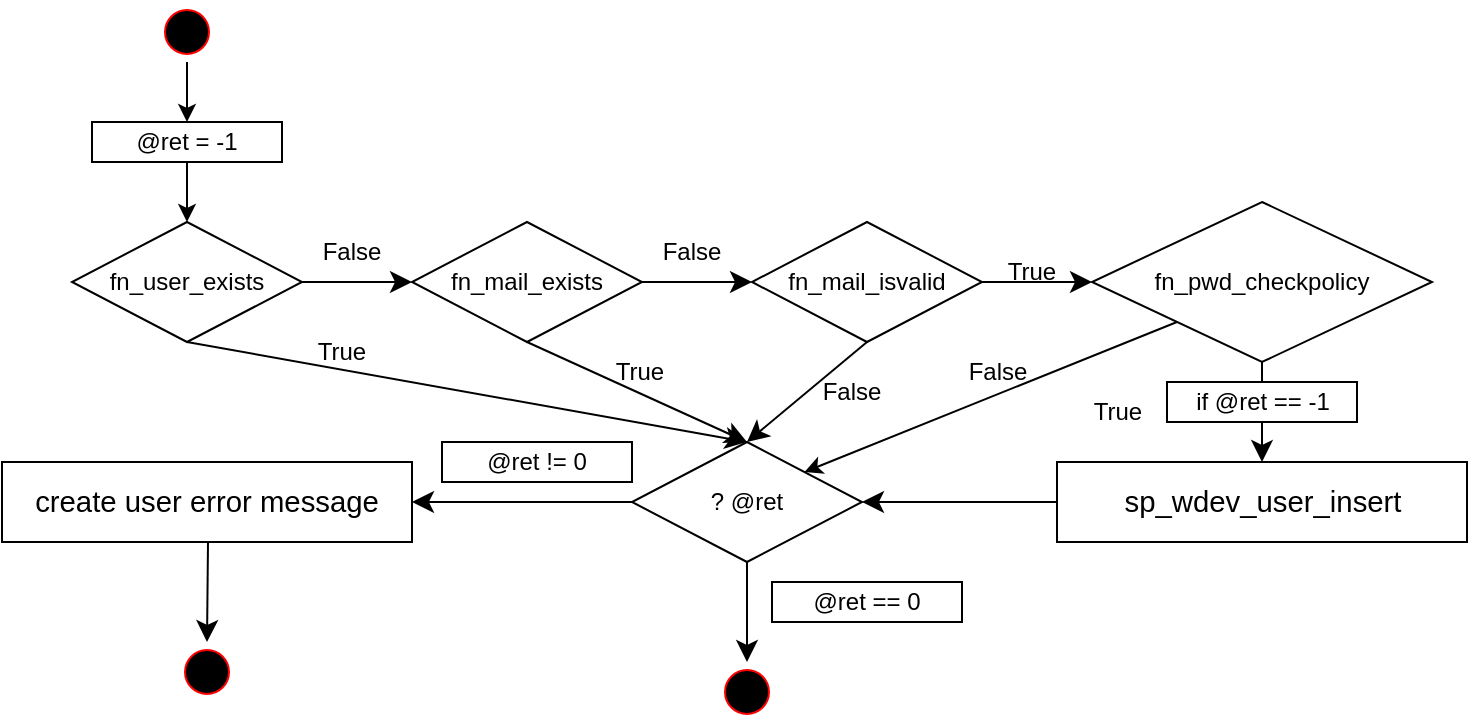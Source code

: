 <mxfile version="24.4.4" type="google" pages="3">
  <diagram id="C5RBs43oDa-KdzZeNtuy" name="sp_user_register">
    <mxGraphModel grid="1" page="1" gridSize="10" guides="1" tooltips="1" connect="1" arrows="1" fold="1" pageScale="1" pageWidth="827" pageHeight="1169" math="0" shadow="0">
      <root>
        <mxCell id="WIyWlLk6GJQsqaUBKTNV-0" />
        <mxCell id="WIyWlLk6GJQsqaUBKTNV-1" parent="WIyWlLk6GJQsqaUBKTNV-0" />
        <mxCell id="-K-IWmo96tHVlK3cqagg-0" value="" style="ellipse;html=1;shape=startState;fillColor=#000000;strokeColor=#ff0000;" vertex="1" parent="WIyWlLk6GJQsqaUBKTNV-1">
          <mxGeometry x="142.5" y="30" width="30" height="30" as="geometry" />
        </mxCell>
        <mxCell id="-K-IWmo96tHVlK3cqagg-1" value="@ret = -1" style="html=1;whiteSpace=wrap;" vertex="1" parent="WIyWlLk6GJQsqaUBKTNV-1">
          <mxGeometry x="110" y="90" width="95" height="20" as="geometry" />
        </mxCell>
        <mxCell id="-K-IWmo96tHVlK3cqagg-2" value="" style="endArrow=classic;html=1;rounded=0;exitX=0.5;exitY=1;exitDx=0;exitDy=0;entryX=0.5;entryY=0;entryDx=0;entryDy=0;" edge="1" parent="WIyWlLk6GJQsqaUBKTNV-1" source="-K-IWmo96tHVlK3cqagg-0" target="-K-IWmo96tHVlK3cqagg-1">
          <mxGeometry width="50" height="50" relative="1" as="geometry">
            <mxPoint x="155" y="50" as="sourcePoint" />
            <mxPoint x="205" as="targetPoint" />
          </mxGeometry>
        </mxCell>
        <mxCell id="-K-IWmo96tHVlK3cqagg-3" value="fn_user_exists" style="shape=rhombus;perimeter=rhombusPerimeter;whiteSpace=wrap;html=1;align=center;" vertex="1" parent="WIyWlLk6GJQsqaUBKTNV-1">
          <mxGeometry x="100" y="140" width="115" height="60" as="geometry" />
        </mxCell>
        <mxCell id="-K-IWmo96tHVlK3cqagg-4" value="" style="endArrow=classic;html=1;rounded=0;exitX=0.5;exitY=1;exitDx=0;exitDy=0;entryX=0.5;entryY=0;entryDx=0;entryDy=0;" edge="1" parent="WIyWlLk6GJQsqaUBKTNV-1" source="-K-IWmo96tHVlK3cqagg-1" target="-K-IWmo96tHVlK3cqagg-3">
          <mxGeometry width="50" height="50" relative="1" as="geometry">
            <mxPoint x="168" y="70" as="sourcePoint" />
            <mxPoint x="168" y="100" as="targetPoint" />
          </mxGeometry>
        </mxCell>
        <mxCell id="-K-IWmo96tHVlK3cqagg-5" value="fn_mail_exists" style="shape=rhombus;perimeter=rhombusPerimeter;whiteSpace=wrap;html=1;align=center;" vertex="1" parent="WIyWlLk6GJQsqaUBKTNV-1">
          <mxGeometry x="270" y="140" width="115" height="60" as="geometry" />
        </mxCell>
        <mxCell id="-K-IWmo96tHVlK3cqagg-6" style="edgeStyle=none;curved=1;rounded=0;orthogonalLoop=1;jettySize=auto;html=1;entryX=0;entryY=0.5;entryDx=0;entryDy=0;fontSize=12;startSize=8;endSize=8;" edge="1" parent="WIyWlLk6GJQsqaUBKTNV-1">
          <mxGeometry relative="1" as="geometry">
            <mxPoint x="215" y="170" as="sourcePoint" />
            <mxPoint x="270" y="170" as="targetPoint" />
          </mxGeometry>
        </mxCell>
        <mxCell id="-K-IWmo96tHVlK3cqagg-9" value="fn_mail_isvalid" style="shape=rhombus;perimeter=rhombusPerimeter;whiteSpace=wrap;html=1;align=center;" vertex="1" parent="WIyWlLk6GJQsqaUBKTNV-1">
          <mxGeometry x="440" y="140" width="115" height="60" as="geometry" />
        </mxCell>
        <mxCell id="-K-IWmo96tHVlK3cqagg-10" style="edgeStyle=none;curved=1;rounded=0;orthogonalLoop=1;jettySize=auto;html=1;entryX=0;entryY=0.5;entryDx=0;entryDy=0;fontSize=12;startSize=8;endSize=8;" edge="1" parent="WIyWlLk6GJQsqaUBKTNV-1">
          <mxGeometry relative="1" as="geometry">
            <mxPoint x="385" y="170" as="sourcePoint" />
            <mxPoint x="440" y="170" as="targetPoint" />
          </mxGeometry>
        </mxCell>
        <mxCell id="-K-IWmo96tHVlK3cqagg-11" value="fn_pwd_checkpolicy" style="shape=rhombus;perimeter=rhombusPerimeter;whiteSpace=wrap;html=1;align=center;" vertex="1" parent="WIyWlLk6GJQsqaUBKTNV-1">
          <mxGeometry x="610" y="130" width="170" height="80" as="geometry" />
        </mxCell>
        <mxCell id="-K-IWmo96tHVlK3cqagg-13" value="&lt;span id=&quot;docs-internal-guid-7039932e-7fff-f9bc-8280-fbaf1240b976&quot;&gt;&lt;p style=&quot;line-height:1.38;margin-top:0pt;margin-bottom:0pt;&quot; dir=&quot;ltr&quot;&gt;&lt;span style=&quot;font-size: 11pt; font-family: Arial, sans-serif; background-color: transparent; font-variant-numeric: normal; font-variant-east-asian: normal; font-variant-alternates: normal; font-variant-position: normal; vertical-align: baseline; white-space-collapse: preserve;&quot;&gt;sp_wdev_user_insert&lt;/span&gt;&lt;/p&gt;&lt;/span&gt;" style="whiteSpace=wrap;html=1;align=center;" vertex="1" parent="WIyWlLk6GJQsqaUBKTNV-1">
          <mxGeometry x="592.5" y="260" width="205" height="40" as="geometry" />
        </mxCell>
        <mxCell id="-K-IWmo96tHVlK3cqagg-14" style="edgeStyle=none;curved=1;rounded=0;orthogonalLoop=1;jettySize=auto;html=1;entryX=0;entryY=0.5;entryDx=0;entryDy=0;fontSize=12;startSize=8;endSize=8;" edge="1" parent="WIyWlLk6GJQsqaUBKTNV-1">
          <mxGeometry relative="1" as="geometry">
            <mxPoint x="555" y="170" as="sourcePoint" />
            <mxPoint x="610" y="170" as="targetPoint" />
          </mxGeometry>
        </mxCell>
        <mxCell id="-K-IWmo96tHVlK3cqagg-15" style="edgeStyle=none;curved=1;rounded=0;orthogonalLoop=1;jettySize=auto;html=1;entryX=0.5;entryY=0;entryDx=0;entryDy=0;fontSize=12;startSize=8;endSize=8;exitX=0.5;exitY=1;exitDx=0;exitDy=0;" edge="1" parent="WIyWlLk6GJQsqaUBKTNV-1" source="-K-IWmo96tHVlK3cqagg-11" target="-K-IWmo96tHVlK3cqagg-13">
          <mxGeometry relative="1" as="geometry">
            <mxPoint x="667.5" y="230" as="sourcePoint" />
            <mxPoint x="722.5" y="230" as="targetPoint" />
          </mxGeometry>
        </mxCell>
        <mxCell id="-K-IWmo96tHVlK3cqagg-16" value="if @ret == -1" style="html=1;whiteSpace=wrap;" vertex="1" parent="WIyWlLk6GJQsqaUBKTNV-1">
          <mxGeometry x="647.5" y="220" width="95" height="20" as="geometry" />
        </mxCell>
        <mxCell id="-K-IWmo96tHVlK3cqagg-17" value="? @ret" style="shape=rhombus;perimeter=rhombusPerimeter;whiteSpace=wrap;html=1;align=center;" vertex="1" parent="WIyWlLk6GJQsqaUBKTNV-1">
          <mxGeometry x="380" y="250" width="115" height="60" as="geometry" />
        </mxCell>
        <mxCell id="-K-IWmo96tHVlK3cqagg-18" style="edgeStyle=none;curved=1;rounded=0;orthogonalLoop=1;jettySize=auto;html=1;entryX=1;entryY=0.5;entryDx=0;entryDy=0;fontSize=12;startSize=8;endSize=8;exitX=0;exitY=0.5;exitDx=0;exitDy=0;" edge="1" parent="WIyWlLk6GJQsqaUBKTNV-1" source="-K-IWmo96tHVlK3cqagg-13" target="-K-IWmo96tHVlK3cqagg-17">
          <mxGeometry relative="1" as="geometry">
            <mxPoint x="537.5" y="260" as="sourcePoint" />
            <mxPoint x="592.5" y="260" as="targetPoint" />
          </mxGeometry>
        </mxCell>
        <mxCell id="-K-IWmo96tHVlK3cqagg-27" value="&lt;span style=&quot;font-size: 14.667px; white-space-collapse: preserve;&quot; id=&quot;docs-internal-guid-7039932e-7fff-f9bc-8280-fbaf1240b976&quot;&gt;&lt;p style=&quot;line-height:1.38;margin-top:0pt;margin-bottom:0pt;&quot; dir=&quot;ltr&quot;&gt;&lt;font face=&quot;Arial, sans-serif&quot;&gt;create user error message&lt;/font&gt;&lt;/p&gt;&lt;/span&gt;" style="whiteSpace=wrap;html=1;align=center;" vertex="1" parent="WIyWlLk6GJQsqaUBKTNV-1">
          <mxGeometry x="65" y="260" width="205" height="40" as="geometry" />
        </mxCell>
        <mxCell id="-K-IWmo96tHVlK3cqagg-28" style="edgeStyle=none;curved=1;rounded=0;orthogonalLoop=1;jettySize=auto;html=1;fontSize=12;startSize=8;endSize=8;exitX=0;exitY=0.5;exitDx=0;exitDy=0;" edge="1" parent="WIyWlLk6GJQsqaUBKTNV-1" source="-K-IWmo96tHVlK3cqagg-17">
          <mxGeometry relative="1" as="geometry">
            <mxPoint x="368" y="279.66" as="sourcePoint" />
            <mxPoint x="270" y="280" as="targetPoint" />
          </mxGeometry>
        </mxCell>
        <mxCell id="-K-IWmo96tHVlK3cqagg-30" value="@ret != 0" style="html=1;whiteSpace=wrap;" vertex="1" parent="WIyWlLk6GJQsqaUBKTNV-1">
          <mxGeometry x="285" y="250" width="95" height="20" as="geometry" />
        </mxCell>
        <mxCell id="-K-IWmo96tHVlK3cqagg-32" style="edgeStyle=none;curved=1;rounded=0;orthogonalLoop=1;jettySize=auto;html=1;entryX=0.5;entryY=0;entryDx=0;entryDy=0;fontSize=12;startSize=8;endSize=8;exitX=0.5;exitY=1;exitDx=0;exitDy=0;" edge="1" parent="WIyWlLk6GJQsqaUBKTNV-1" source="-K-IWmo96tHVlK3cqagg-3" target="-K-IWmo96tHVlK3cqagg-17">
          <mxGeometry relative="1" as="geometry">
            <mxPoint x="160" y="209.31" as="sourcePoint" />
            <mxPoint x="215" y="209.31" as="targetPoint" />
          </mxGeometry>
        </mxCell>
        <mxCell id="-K-IWmo96tHVlK3cqagg-33" style="edgeStyle=none;curved=1;rounded=0;orthogonalLoop=1;jettySize=auto;html=1;entryX=0.5;entryY=0;entryDx=0;entryDy=0;fontSize=12;startSize=8;endSize=8;exitX=0.5;exitY=1;exitDx=0;exitDy=0;" edge="1" parent="WIyWlLk6GJQsqaUBKTNV-1" source="-K-IWmo96tHVlK3cqagg-5" target="-K-IWmo96tHVlK3cqagg-17">
          <mxGeometry relative="1" as="geometry">
            <mxPoint x="285" y="210" as="sourcePoint" />
            <mxPoint x="565" y="260" as="targetPoint" />
          </mxGeometry>
        </mxCell>
        <mxCell id="-K-IWmo96tHVlK3cqagg-34" style="edgeStyle=none;curved=1;rounded=0;orthogonalLoop=1;jettySize=auto;html=1;entryX=0.5;entryY=0;entryDx=0;entryDy=0;fontSize=12;startSize=8;endSize=8;exitX=0.5;exitY=1;exitDx=0;exitDy=0;" edge="1" parent="WIyWlLk6GJQsqaUBKTNV-1" source="-K-IWmo96tHVlK3cqagg-9" target="-K-IWmo96tHVlK3cqagg-17">
          <mxGeometry relative="1" as="geometry">
            <mxPoint x="414" y="190" as="sourcePoint" />
            <mxPoint x="524" y="240" as="targetPoint" />
          </mxGeometry>
        </mxCell>
        <mxCell id="-K-IWmo96tHVlK3cqagg-35" style="edgeStyle=none;curved=1;rounded=0;orthogonalLoop=1;jettySize=auto;html=1;fontSize=12;startSize=8;endSize=8;exitX=0.5;exitY=1;exitDx=0;exitDy=0;entryX=0.5;entryY=0;entryDx=0;entryDy=0;" edge="1" parent="WIyWlLk6GJQsqaUBKTNV-1" source="-K-IWmo96tHVlK3cqagg-17" target="-K-IWmo96tHVlK3cqagg-36">
          <mxGeometry relative="1" as="geometry">
            <mxPoint x="414" y="370" as="sourcePoint" />
            <mxPoint x="440" y="360" as="targetPoint" />
          </mxGeometry>
        </mxCell>
        <mxCell id="-K-IWmo96tHVlK3cqagg-36" value="" style="ellipse;html=1;shape=startState;fillColor=#000000;strokeColor=#ff0000;" vertex="1" parent="WIyWlLk6GJQsqaUBKTNV-1">
          <mxGeometry x="422.5" y="360" width="30" height="30" as="geometry" />
        </mxCell>
        <mxCell id="-K-IWmo96tHVlK3cqagg-37" value="@ret == 0" style="html=1;whiteSpace=wrap;" vertex="1" parent="WIyWlLk6GJQsqaUBKTNV-1">
          <mxGeometry x="450" y="320" width="95" height="20" as="geometry" />
        </mxCell>
        <mxCell id="-K-IWmo96tHVlK3cqagg-38" style="edgeStyle=none;curved=1;rounded=0;orthogonalLoop=1;jettySize=auto;html=1;fontSize=12;startSize=8;endSize=8;exitX=0.5;exitY=1;exitDx=0;exitDy=0;entryX=0.5;entryY=0;entryDx=0;entryDy=0;" edge="1" parent="WIyWlLk6GJQsqaUBKTNV-1" target="-K-IWmo96tHVlK3cqagg-39">
          <mxGeometry relative="1" as="geometry">
            <mxPoint x="168" y="300" as="sourcePoint" />
            <mxPoint x="170" y="350" as="targetPoint" />
          </mxGeometry>
        </mxCell>
        <mxCell id="-K-IWmo96tHVlK3cqagg-39" value="" style="ellipse;html=1;shape=startState;fillColor=#000000;strokeColor=#ff0000;" vertex="1" parent="WIyWlLk6GJQsqaUBKTNV-1">
          <mxGeometry x="152.5" y="350" width="30" height="30" as="geometry" />
        </mxCell>
        <mxCell id="bdgb9c--Yyla6WmIznCL-1" value="True" style="text;html=1;align=center;verticalAlign=middle;whiteSpace=wrap;rounded=0;" vertex="1" parent="WIyWlLk6GJQsqaUBKTNV-1">
          <mxGeometry x="205" y="190" width="60" height="30" as="geometry" />
        </mxCell>
        <mxCell id="bdgb9c--Yyla6WmIznCL-2" value="True" style="text;html=1;align=center;verticalAlign=middle;whiteSpace=wrap;rounded=0;" vertex="1" parent="WIyWlLk6GJQsqaUBKTNV-1">
          <mxGeometry x="354" y="200" width="60" height="30" as="geometry" />
        </mxCell>
        <mxCell id="bdgb9c--Yyla6WmIznCL-3" value="True" style="text;html=1;align=center;verticalAlign=middle;whiteSpace=wrap;rounded=0;" vertex="1" parent="WIyWlLk6GJQsqaUBKTNV-1">
          <mxGeometry x="550" y="150" width="60" height="30" as="geometry" />
        </mxCell>
        <mxCell id="bdgb9c--Yyla6WmIznCL-4" value="False" style="text;html=1;align=center;verticalAlign=middle;whiteSpace=wrap;rounded=0;" vertex="1" parent="WIyWlLk6GJQsqaUBKTNV-1">
          <mxGeometry x="210" y="140" width="60" height="30" as="geometry" />
        </mxCell>
        <mxCell id="bdgb9c--Yyla6WmIznCL-6" value="False" style="text;html=1;align=center;verticalAlign=middle;whiteSpace=wrap;rounded=0;" vertex="1" parent="WIyWlLk6GJQsqaUBKTNV-1">
          <mxGeometry x="380" y="140" width="60" height="30" as="geometry" />
        </mxCell>
        <mxCell id="bdgb9c--Yyla6WmIznCL-7" value="False" style="text;html=1;align=center;verticalAlign=middle;whiteSpace=wrap;rounded=0;" vertex="1" parent="WIyWlLk6GJQsqaUBKTNV-1">
          <mxGeometry x="460" y="210" width="60" height="30" as="geometry" />
        </mxCell>
        <mxCell id="bdgb9c--Yyla6WmIznCL-8" value="False" style="text;html=1;align=center;verticalAlign=middle;whiteSpace=wrap;rounded=0;" vertex="1" parent="WIyWlLk6GJQsqaUBKTNV-1">
          <mxGeometry x="532.5" y="200" width="60" height="30" as="geometry" />
        </mxCell>
        <mxCell id="YSeKyxXNUroe8IhAbYFH-5" value="" style="endArrow=classic;html=1;rounded=0;entryX=1;entryY=0;entryDx=0;entryDy=0;exitX=0;exitY=1;exitDx=0;exitDy=0;" edge="1" parent="WIyWlLk6GJQsqaUBKTNV-1" source="-K-IWmo96tHVlK3cqagg-11" target="-K-IWmo96tHVlK3cqagg-17">
          <mxGeometry width="50" height="50" relative="1" as="geometry">
            <mxPoint x="390" y="300" as="sourcePoint" />
            <mxPoint x="440" y="250" as="targetPoint" />
          </mxGeometry>
        </mxCell>
        <mxCell id="YSeKyxXNUroe8IhAbYFH-6" value="True" style="text;html=1;align=center;verticalAlign=middle;whiteSpace=wrap;rounded=0;" vertex="1" parent="WIyWlLk6GJQsqaUBKTNV-1">
          <mxGeometry x="592.5" y="220" width="60" height="30" as="geometry" />
        </mxCell>
      </root>
    </mxGraphModel>
  </diagram>
  <diagram id="DVLkjAP4PtY9sFH_ehXO" name="sp_user_login">
    <mxGraphModel grid="1" page="1" gridSize="10" guides="1" tooltips="1" connect="1" arrows="1" fold="1" pageScale="1" pageWidth="827" pageHeight="1169" math="0" shadow="0">
      <root>
        <mxCell id="0" />
        <mxCell id="1" parent="0" />
        <mxCell id="6oJXyT3HISRbU9gzNZgc-1" value="" style="ellipse;html=1;shape=startState;fillColor=#000000;strokeColor=#ff0000;" vertex="1" parent="1">
          <mxGeometry x="142.5" y="30" width="30" height="30" as="geometry" />
        </mxCell>
        <mxCell id="6oJXyT3HISRbU9gzNZgc-2" value="@ret = -1" style="html=1;whiteSpace=wrap;" vertex="1" parent="1">
          <mxGeometry x="110" y="90" width="95" height="20" as="geometry" />
        </mxCell>
        <mxCell id="6oJXyT3HISRbU9gzNZgc-3" value="" style="endArrow=classic;html=1;rounded=0;exitX=0.5;exitY=1;exitDx=0;exitDy=0;entryX=0.5;entryY=0;entryDx=0;entryDy=0;" edge="1" parent="1" source="6oJXyT3HISRbU9gzNZgc-1" target="6oJXyT3HISRbU9gzNZgc-2">
          <mxGeometry width="50" height="50" relative="1" as="geometry">
            <mxPoint x="155" y="50" as="sourcePoint" />
            <mxPoint x="205" as="targetPoint" />
          </mxGeometry>
        </mxCell>
        <mxCell id="6oJXyT3HISRbU9gzNZgc-5" value="" style="endArrow=classic;html=1;rounded=0;exitX=0.5;exitY=1;exitDx=0;exitDy=0;entryX=0.726;entryY=0.011;entryDx=0;entryDy=0;entryPerimeter=0;" edge="1" parent="1" source="6oJXyT3HISRbU9gzNZgc-2" target="6oJXyT3HISRbU9gzNZgc-28">
          <mxGeometry width="50" height="50" relative="1" as="geometry">
            <mxPoint x="168" y="70" as="sourcePoint" />
            <mxPoint x="160" y="150" as="targetPoint" />
          </mxGeometry>
        </mxCell>
        <mxCell id="6oJXyT3HISRbU9gzNZgc-6" value="fn_user_exists" style="shape=rhombus;perimeter=rhombusPerimeter;whiteSpace=wrap;html=1;align=center;" vertex="1" parent="1">
          <mxGeometry x="270" y="140" width="115" height="60" as="geometry" />
        </mxCell>
        <mxCell id="6oJXyT3HISRbU9gzNZgc-7" style="edgeStyle=none;curved=1;rounded=0;orthogonalLoop=1;jettySize=auto;html=1;entryX=0;entryY=0.5;entryDx=0;entryDy=0;fontSize=12;startSize=8;endSize=8;" edge="1" parent="1">
          <mxGeometry relative="1" as="geometry">
            <mxPoint x="215" y="170" as="sourcePoint" />
            <mxPoint x="270" y="170" as="targetPoint" />
          </mxGeometry>
        </mxCell>
        <mxCell id="6oJXyT3HISRbU9gzNZgc-8" value="fn_user_state" style="shape=rhombus;perimeter=rhombusPerimeter;whiteSpace=wrap;html=1;align=center;" vertex="1" parent="1">
          <mxGeometry x="440" y="140" width="115" height="60" as="geometry" />
        </mxCell>
        <mxCell id="6oJXyT3HISRbU9gzNZgc-9" style="edgeStyle=none;curved=1;rounded=0;orthogonalLoop=1;jettySize=auto;html=1;entryX=0;entryY=0.5;entryDx=0;entryDy=0;fontSize=12;startSize=8;endSize=8;" edge="1" parent="1">
          <mxGeometry relative="1" as="geometry">
            <mxPoint x="385" y="170" as="sourcePoint" />
            <mxPoint x="440" y="170" as="targetPoint" />
          </mxGeometry>
        </mxCell>
        <mxCell id="6oJXyT3HISRbU9gzNZgc-11" value="&lt;span style=&quot;font-size: 14.667px; white-space-collapse: preserve;&quot; id=&quot;docs-internal-guid-7039932e-7fff-f9bc-8280-fbaf1240b976&quot;&gt;&lt;p style=&quot;line-height:1.38;margin-top:0pt;margin-bottom:0pt;&quot; dir=&quot;ltr&quot;&gt;&lt;font face=&quot;Arial, sans-serif&quot;&gt;set fn_generate_ssid()&lt;/font&gt;&lt;/p&gt;&lt;/span&gt;" style="whiteSpace=wrap;html=1;align=center;" vertex="1" parent="1">
          <mxGeometry x="592.5" y="260" width="205" height="40" as="geometry" />
        </mxCell>
        <mxCell id="6oJXyT3HISRbU9gzNZgc-12" style="edgeStyle=none;curved=1;rounded=0;orthogonalLoop=1;jettySize=auto;html=1;entryX=0;entryY=0.5;entryDx=0;entryDy=0;fontSize=12;startSize=8;endSize=8;" edge="1" parent="1">
          <mxGeometry relative="1" as="geometry">
            <mxPoint x="555" y="170" as="sourcePoint" />
            <mxPoint x="610" y="170" as="targetPoint" />
          </mxGeometry>
        </mxCell>
        <mxCell id="6oJXyT3HISRbU9gzNZgc-13" style="edgeStyle=none;curved=1;rounded=0;orthogonalLoop=1;jettySize=auto;html=1;entryX=0.5;entryY=0;entryDx=0;entryDy=0;fontSize=12;startSize=8;endSize=8;exitX=0.5;exitY=1;exitDx=0;exitDy=0;" edge="1" parent="1" source="4s6KrofSmX-jWKaoIn2d-1">
          <mxGeometry relative="1" as="geometry">
            <mxPoint x="667.5" y="210" as="sourcePoint" />
            <mxPoint x="667.5" y="260" as="targetPoint" />
          </mxGeometry>
        </mxCell>
        <mxCell id="6oJXyT3HISRbU9gzNZgc-14" value="if @ret == -1" style="html=1;whiteSpace=wrap;" vertex="1" parent="1">
          <mxGeometry x="620" y="220" width="95" height="20" as="geometry" />
        </mxCell>
        <mxCell id="6oJXyT3HISRbU9gzNZgc-15" value="? @ret" style="shape=rhombus;perimeter=rhombusPerimeter;whiteSpace=wrap;html=1;align=center;" vertex="1" parent="1">
          <mxGeometry x="380" y="250" width="115" height="60" as="geometry" />
        </mxCell>
        <mxCell id="6oJXyT3HISRbU9gzNZgc-16" style="edgeStyle=none;curved=1;rounded=0;orthogonalLoop=1;jettySize=auto;html=1;entryX=1;entryY=0.5;entryDx=0;entryDy=0;fontSize=12;startSize=8;endSize=8;exitX=0;exitY=0.5;exitDx=0;exitDy=0;" edge="1" parent="1" source="6oJXyT3HISRbU9gzNZgc-11" target="6oJXyT3HISRbU9gzNZgc-15">
          <mxGeometry relative="1" as="geometry">
            <mxPoint x="537.5" y="260" as="sourcePoint" />
            <mxPoint x="592.5" y="260" as="targetPoint" />
          </mxGeometry>
        </mxCell>
        <mxCell id="6oJXyT3HISRbU9gzNZgc-17" value="&lt;span style=&quot;font-size: 14.667px; white-space-collapse: preserve;&quot; id=&quot;docs-internal-guid-7039932e-7fff-f9bc-8280-fbaf1240b976&quot;&gt;&lt;p style=&quot;line-height:1.38;margin-top:0pt;margin-bottom:0pt;&quot; dir=&quot;ltr&quot;&gt;&lt;font face=&quot;Arial, sans-serif&quot;&gt;create user error message&lt;/font&gt;&lt;/p&gt;&lt;/span&gt;" style="whiteSpace=wrap;html=1;align=center;" vertex="1" parent="1">
          <mxGeometry x="65" y="260" width="205" height="40" as="geometry" />
        </mxCell>
        <mxCell id="6oJXyT3HISRbU9gzNZgc-18" style="edgeStyle=none;curved=1;rounded=0;orthogonalLoop=1;jettySize=auto;html=1;fontSize=12;startSize=8;endSize=8;exitX=0;exitY=0.5;exitDx=0;exitDy=0;" edge="1" parent="1" source="6oJXyT3HISRbU9gzNZgc-15">
          <mxGeometry relative="1" as="geometry">
            <mxPoint x="368" y="279.66" as="sourcePoint" />
            <mxPoint x="270" y="280" as="targetPoint" />
          </mxGeometry>
        </mxCell>
        <mxCell id="6oJXyT3HISRbU9gzNZgc-19" value="@ret != 0" style="html=1;whiteSpace=wrap;" vertex="1" parent="1">
          <mxGeometry x="285" y="250" width="95" height="20" as="geometry" />
        </mxCell>
        <mxCell id="6oJXyT3HISRbU9gzNZgc-20" style="edgeStyle=none;curved=1;rounded=0;orthogonalLoop=1;jettySize=auto;html=1;entryX=0.5;entryY=0;entryDx=0;entryDy=0;fontSize=12;startSize=8;endSize=8;exitX=0.531;exitY=1.011;exitDx=0;exitDy=0;exitPerimeter=0;" edge="1" parent="1" source="6oJXyT3HISRbU9gzNZgc-28" target="6oJXyT3HISRbU9gzNZgc-15">
          <mxGeometry relative="1" as="geometry">
            <mxPoint x="157.5" y="200" as="sourcePoint" />
            <mxPoint x="215" y="209.31" as="targetPoint" />
          </mxGeometry>
        </mxCell>
        <mxCell id="6oJXyT3HISRbU9gzNZgc-21" style="edgeStyle=none;curved=1;rounded=0;orthogonalLoop=1;jettySize=auto;html=1;entryX=0.5;entryY=0;entryDx=0;entryDy=0;fontSize=12;startSize=8;endSize=8;exitX=0.5;exitY=1;exitDx=0;exitDy=0;" edge="1" parent="1" source="6oJXyT3HISRbU9gzNZgc-6" target="6oJXyT3HISRbU9gzNZgc-15">
          <mxGeometry relative="1" as="geometry">
            <mxPoint x="285" y="210" as="sourcePoint" />
            <mxPoint x="565" y="260" as="targetPoint" />
          </mxGeometry>
        </mxCell>
        <mxCell id="6oJXyT3HISRbU9gzNZgc-22" style="edgeStyle=none;curved=1;rounded=0;orthogonalLoop=1;jettySize=auto;html=1;entryX=0.5;entryY=0;entryDx=0;entryDy=0;fontSize=12;startSize=8;endSize=8;exitX=0.5;exitY=1;exitDx=0;exitDy=0;" edge="1" parent="1" source="6oJXyT3HISRbU9gzNZgc-8" target="6oJXyT3HISRbU9gzNZgc-15">
          <mxGeometry relative="1" as="geometry">
            <mxPoint x="414" y="190" as="sourcePoint" />
            <mxPoint x="524" y="240" as="targetPoint" />
          </mxGeometry>
        </mxCell>
        <mxCell id="6oJXyT3HISRbU9gzNZgc-23" style="edgeStyle=none;curved=1;rounded=0;orthogonalLoop=1;jettySize=auto;html=1;fontSize=12;startSize=8;endSize=8;exitX=0.5;exitY=1;exitDx=0;exitDy=0;entryX=0.5;entryY=0;entryDx=0;entryDy=0;" edge="1" parent="1" source="6oJXyT3HISRbU9gzNZgc-15" target="6oJXyT3HISRbU9gzNZgc-24">
          <mxGeometry relative="1" as="geometry">
            <mxPoint x="414" y="370" as="sourcePoint" />
            <mxPoint x="440" y="360" as="targetPoint" />
          </mxGeometry>
        </mxCell>
        <mxCell id="6oJXyT3HISRbU9gzNZgc-24" value="" style="ellipse;html=1;shape=startState;fillColor=#000000;strokeColor=#ff0000;" vertex="1" parent="1">
          <mxGeometry x="422.5" y="360" width="30" height="30" as="geometry" />
        </mxCell>
        <mxCell id="6oJXyT3HISRbU9gzNZgc-25" value="@ret == 0" style="html=1;whiteSpace=wrap;" vertex="1" parent="1">
          <mxGeometry x="450" y="320" width="95" height="20" as="geometry" />
        </mxCell>
        <mxCell id="6oJXyT3HISRbU9gzNZgc-26" style="edgeStyle=none;curved=1;rounded=0;orthogonalLoop=1;jettySize=auto;html=1;fontSize=12;startSize=8;endSize=8;exitX=0.5;exitY=1;exitDx=0;exitDy=0;entryX=0.5;entryY=0;entryDx=0;entryDy=0;" edge="1" parent="1" target="6oJXyT3HISRbU9gzNZgc-27">
          <mxGeometry relative="1" as="geometry">
            <mxPoint x="168" y="300" as="sourcePoint" />
            <mxPoint x="170" y="350" as="targetPoint" />
          </mxGeometry>
        </mxCell>
        <mxCell id="6oJXyT3HISRbU9gzNZgc-27" value="" style="ellipse;html=1;shape=startState;fillColor=#000000;strokeColor=#ff0000;" vertex="1" parent="1">
          <mxGeometry x="152.5" y="350" width="30" height="30" as="geometry" />
        </mxCell>
        <mxCell id="6oJXyT3HISRbU9gzNZgc-28" value="&lt;span style=&quot;font-size: 14.667px; white-space-collapse: preserve;&quot; id=&quot;docs-internal-guid-7039932e-7fff-f9bc-8280-fbaf1240b976&quot;&gt;&lt;p style=&quot;line-height:1.38;margin-top:0pt;margin-bottom:0pt;&quot; dir=&quot;ltr&quot;&gt;&lt;font face=&quot;Arial, sans-serif&quot;&gt;check if user is &lt;/font&gt;&lt;/p&gt;&lt;p style=&quot;line-height:1.38;margin-top:0pt;margin-bottom:0pt;&quot; dir=&quot;ltr&quot;&gt;&lt;font face=&quot;Arial, sans-serif&quot;&gt;already logged in&lt;/font&gt;&lt;/p&gt;&lt;/span&gt;" style="whiteSpace=wrap;html=1;align=center;" vertex="1" parent="1">
          <mxGeometry x="10" y="150" width="205" height="40" as="geometry" />
        </mxCell>
        <mxCell id="4s6KrofSmX-jWKaoIn2d-1" value="fn_pwd_isvalid" style="shape=rhombus;perimeter=rhombusPerimeter;whiteSpace=wrap;html=1;align=center;" vertex="1" parent="1">
          <mxGeometry x="610" y="140" width="115" height="60" as="geometry" />
        </mxCell>
        <mxCell id="UhSosYfZnaBGInIHJ-aR-1" value="False" style="text;html=1;align=center;verticalAlign=middle;whiteSpace=wrap;rounded=0;" vertex="1" parent="1">
          <mxGeometry x="210" y="140" width="60" height="30" as="geometry" />
        </mxCell>
        <mxCell id="ru3f5W3Jg9d045ld8Uek-1" value="True" style="text;html=1;align=center;verticalAlign=middle;whiteSpace=wrap;rounded=0;" vertex="1" parent="1">
          <mxGeometry x="205" y="190" width="60" height="30" as="geometry" />
        </mxCell>
        <mxCell id="ru3f5W3Jg9d045ld8Uek-2" value="False" style="text;html=1;align=center;verticalAlign=middle;whiteSpace=wrap;rounded=0;" vertex="1" parent="1">
          <mxGeometry x="384" y="140" width="60" height="30" as="geometry" />
        </mxCell>
        <mxCell id="ru3f5W3Jg9d045ld8Uek-4" value="False" style="text;html=1;align=center;verticalAlign=middle;whiteSpace=wrap;rounded=0;" vertex="1" parent="1">
          <mxGeometry x="550" y="140" width="60" height="30" as="geometry" />
        </mxCell>
        <mxCell id="ru3f5W3Jg9d045ld8Uek-5" value="True" style="text;html=1;align=center;verticalAlign=middle;whiteSpace=wrap;rounded=0;" vertex="1" parent="1">
          <mxGeometry x="354" y="200" width="60" height="30" as="geometry" />
        </mxCell>
        <mxCell id="ru3f5W3Jg9d045ld8Uek-7" value="True" style="text;html=1;align=center;verticalAlign=middle;whiteSpace=wrap;rounded=0;" vertex="1" parent="1">
          <mxGeometry x="430" y="200" width="60" height="30" as="geometry" />
        </mxCell>
        <mxCell id="ru3f5W3Jg9d045ld8Uek-8" value="False" style="text;html=1;align=center;verticalAlign=middle;whiteSpace=wrap;rounded=0;" vertex="1" parent="1">
          <mxGeometry x="560" y="190" width="60" height="30" as="geometry" />
        </mxCell>
      </root>
    </mxGraphModel>
  </diagram>
  <diagram id="4crSNIAiOY3CySgxxD5-" name="sp_user_logout">
    <mxGraphModel grid="1" page="1" gridSize="10" guides="1" tooltips="1" connect="1" arrows="1" fold="1" pageScale="1" pageWidth="827" pageHeight="1169" math="0" shadow="0">
      <root>
        <mxCell id="0" />
        <mxCell id="1" parent="0" />
        <mxCell id="GbQrXFKAOZQYacKeOby7-1" value="" style="ellipse;html=1;shape=startState;fillColor=#000000;strokeColor=#ff0000;" vertex="1" parent="1">
          <mxGeometry x="142.5" y="30" width="30" height="30" as="geometry" />
        </mxCell>
        <mxCell id="GbQrXFKAOZQYacKeOby7-2" value="@ret = -1" style="html=1;whiteSpace=wrap;" vertex="1" parent="1">
          <mxGeometry x="110" y="90" width="95" height="20" as="geometry" />
        </mxCell>
        <mxCell id="GbQrXFKAOZQYacKeOby7-3" value="" style="endArrow=classic;html=1;rounded=0;exitX=0.5;exitY=1;exitDx=0;exitDy=0;entryX=0.5;entryY=0;entryDx=0;entryDy=0;" edge="1" parent="1" source="GbQrXFKAOZQYacKeOby7-1" target="GbQrXFKAOZQYacKeOby7-2">
          <mxGeometry width="50" height="50" relative="1" as="geometry">
            <mxPoint x="155" y="50" as="sourcePoint" />
            <mxPoint x="205" as="targetPoint" />
          </mxGeometry>
        </mxCell>
        <mxCell id="GbQrXFKAOZQYacKeOby7-4" value="" style="endArrow=classic;html=1;rounded=0;exitX=0.5;exitY=1;exitDx=0;exitDy=0;entryX=0.726;entryY=0.011;entryDx=0;entryDy=0;entryPerimeter=0;" edge="1" parent="1" source="GbQrXFKAOZQYacKeOby7-2" target="GbQrXFKAOZQYacKeOby7-26">
          <mxGeometry width="50" height="50" relative="1" as="geometry">
            <mxPoint x="168" y="70" as="sourcePoint" />
            <mxPoint x="160" y="150" as="targetPoint" />
          </mxGeometry>
        </mxCell>
        <mxCell id="GbQrXFKAOZQYacKeOby7-6" style="edgeStyle=none;curved=1;rounded=0;orthogonalLoop=1;jettySize=auto;html=1;entryX=0;entryY=0.5;entryDx=0;entryDy=0;fontSize=12;startSize=8;endSize=8;" edge="1" parent="1">
          <mxGeometry relative="1" as="geometry">
            <mxPoint x="215" y="170" as="sourcePoint" />
            <mxPoint x="270" y="170" as="targetPoint" />
          </mxGeometry>
        </mxCell>
        <mxCell id="GbQrXFKAOZQYacKeOby7-9" value="&lt;span style=&quot;font-size: 14.667px; white-space-collapse: preserve;&quot; id=&quot;docs-internal-guid-7039932e-7fff-f9bc-8280-fbaf1240b976&quot;&gt;&lt;p style=&quot;line-height:1.38;margin-top:0pt;margin-bottom:0pt;&quot; dir=&quot;ltr&quot;&gt;&lt;font face=&quot;Arial, sans-serif&quot;&gt;set fn_generate_ssid()&lt;/font&gt;&lt;/p&gt;&lt;/span&gt;" style="whiteSpace=wrap;html=1;align=center;" vertex="1" parent="1">
          <mxGeometry x="592.5" y="260" width="205" height="40" as="geometry" />
        </mxCell>
        <mxCell id="GbQrXFKAOZQYacKeOby7-11" style="edgeStyle=none;curved=1;rounded=0;orthogonalLoop=1;jettySize=auto;html=1;entryX=0.5;entryY=0;entryDx=0;entryDy=0;fontSize=12;startSize=8;endSize=8;exitX=0.38;exitY=0.981;exitDx=0;exitDy=0;exitPerimeter=0;" edge="1" parent="1" source="z9YncBbP-qBEjUXS0Meb-2">
          <mxGeometry relative="1" as="geometry">
            <mxPoint x="667.5" y="200" as="sourcePoint" />
            <mxPoint x="667.5" y="260" as="targetPoint" />
          </mxGeometry>
        </mxCell>
        <mxCell id="GbQrXFKAOZQYacKeOby7-12" value="if @ret == -1" style="html=1;whiteSpace=wrap;" vertex="1" parent="1">
          <mxGeometry x="620" y="220" width="95" height="20" as="geometry" />
        </mxCell>
        <mxCell id="GbQrXFKAOZQYacKeOby7-13" value="? @ret" style="shape=rhombus;perimeter=rhombusPerimeter;whiteSpace=wrap;html=1;align=center;" vertex="1" parent="1">
          <mxGeometry x="380" y="250" width="115" height="60" as="geometry" />
        </mxCell>
        <mxCell id="GbQrXFKAOZQYacKeOby7-14" style="edgeStyle=none;curved=1;rounded=0;orthogonalLoop=1;jettySize=auto;html=1;entryX=1;entryY=0.5;entryDx=0;entryDy=0;fontSize=12;startSize=8;endSize=8;exitX=0;exitY=0.5;exitDx=0;exitDy=0;" edge="1" parent="1" source="GbQrXFKAOZQYacKeOby7-9" target="GbQrXFKAOZQYacKeOby7-13">
          <mxGeometry relative="1" as="geometry">
            <mxPoint x="537.5" y="260" as="sourcePoint" />
            <mxPoint x="592.5" y="260" as="targetPoint" />
          </mxGeometry>
        </mxCell>
        <mxCell id="GbQrXFKAOZQYacKeOby7-15" value="&lt;span style=&quot;font-size: 14.667px; white-space-collapse: preserve;&quot; id=&quot;docs-internal-guid-7039932e-7fff-f9bc-8280-fbaf1240b976&quot;&gt;&lt;p style=&quot;line-height:1.38;margin-top:0pt;margin-bottom:0pt;&quot; dir=&quot;ltr&quot;&gt;&lt;font face=&quot;Arial, sans-serif&quot;&gt;create user error message&lt;/font&gt;&lt;/p&gt;&lt;/span&gt;" style="whiteSpace=wrap;html=1;align=center;" vertex="1" parent="1">
          <mxGeometry x="65" y="260" width="205" height="40" as="geometry" />
        </mxCell>
        <mxCell id="GbQrXFKAOZQYacKeOby7-16" style="edgeStyle=none;curved=1;rounded=0;orthogonalLoop=1;jettySize=auto;html=1;fontSize=12;startSize=8;endSize=8;exitX=0;exitY=0.5;exitDx=0;exitDy=0;" edge="1" parent="1" source="GbQrXFKAOZQYacKeOby7-13">
          <mxGeometry relative="1" as="geometry">
            <mxPoint x="368" y="279.66" as="sourcePoint" />
            <mxPoint x="270" y="280" as="targetPoint" />
          </mxGeometry>
        </mxCell>
        <mxCell id="GbQrXFKAOZQYacKeOby7-17" value="@ret != 0" style="html=1;whiteSpace=wrap;" vertex="1" parent="1">
          <mxGeometry x="285" y="250" width="95" height="20" as="geometry" />
        </mxCell>
        <mxCell id="GbQrXFKAOZQYacKeOby7-18" style="edgeStyle=none;curved=1;rounded=0;orthogonalLoop=1;jettySize=auto;html=1;entryX=0.5;entryY=0;entryDx=0;entryDy=0;fontSize=12;startSize=8;endSize=8;exitX=0.531;exitY=1.011;exitDx=0;exitDy=0;exitPerimeter=0;" edge="1" parent="1" source="GbQrXFKAOZQYacKeOby7-26" target="GbQrXFKAOZQYacKeOby7-13">
          <mxGeometry relative="1" as="geometry">
            <mxPoint x="157.5" y="200" as="sourcePoint" />
            <mxPoint x="215" y="209.31" as="targetPoint" />
          </mxGeometry>
        </mxCell>
        <mxCell id="GbQrXFKAOZQYacKeOby7-21" style="edgeStyle=none;curved=1;rounded=0;orthogonalLoop=1;jettySize=auto;html=1;fontSize=12;startSize=8;endSize=8;exitX=0.5;exitY=1;exitDx=0;exitDy=0;entryX=0.5;entryY=0;entryDx=0;entryDy=0;" edge="1" parent="1" source="GbQrXFKAOZQYacKeOby7-13" target="GbQrXFKAOZQYacKeOby7-22">
          <mxGeometry relative="1" as="geometry">
            <mxPoint x="414" y="370" as="sourcePoint" />
            <mxPoint x="440" y="360" as="targetPoint" />
          </mxGeometry>
        </mxCell>
        <mxCell id="GbQrXFKAOZQYacKeOby7-22" value="" style="ellipse;html=1;shape=startState;fillColor=#000000;strokeColor=#ff0000;" vertex="1" parent="1">
          <mxGeometry x="422.5" y="360" width="30" height="30" as="geometry" />
        </mxCell>
        <mxCell id="GbQrXFKAOZQYacKeOby7-23" value="@ret == 0" style="html=1;whiteSpace=wrap;" vertex="1" parent="1">
          <mxGeometry x="450" y="320" width="95" height="20" as="geometry" />
        </mxCell>
        <mxCell id="GbQrXFKAOZQYacKeOby7-24" style="edgeStyle=none;curved=1;rounded=0;orthogonalLoop=1;jettySize=auto;html=1;fontSize=12;startSize=8;endSize=8;exitX=0.5;exitY=1;exitDx=0;exitDy=0;entryX=0.5;entryY=0;entryDx=0;entryDy=0;" edge="1" parent="1" target="GbQrXFKAOZQYacKeOby7-25">
          <mxGeometry relative="1" as="geometry">
            <mxPoint x="168" y="300" as="sourcePoint" />
            <mxPoint x="170" y="350" as="targetPoint" />
          </mxGeometry>
        </mxCell>
        <mxCell id="GbQrXFKAOZQYacKeOby7-25" value="" style="ellipse;html=1;shape=startState;fillColor=#000000;strokeColor=#ff0000;" vertex="1" parent="1">
          <mxGeometry x="152.5" y="350" width="30" height="30" as="geometry" />
        </mxCell>
        <mxCell id="GbQrXFKAOZQYacKeOby7-26" value="&lt;span style=&quot;font-size: 14.667px; white-space-collapse: preserve;&quot; id=&quot;docs-internal-guid-7039932e-7fff-f9bc-8280-fbaf1240b976&quot;&gt;&lt;p style=&quot;line-height:1.38;margin-top:0pt;margin-bottom:0pt;&quot; dir=&quot;ltr&quot;&gt;&lt;font face=&quot;Arial, sans-serif&quot;&gt;check if user is &lt;/font&gt;&lt;/p&gt;&lt;p style=&quot;line-height:1.38;margin-top:0pt;margin-bottom:0pt;&quot; dir=&quot;ltr&quot;&gt;&lt;font face=&quot;Arial, sans-serif&quot;&gt;logged in&lt;/font&gt;&lt;/p&gt;&lt;/span&gt;" style="whiteSpace=wrap;html=1;align=center;" vertex="1" parent="1">
          <mxGeometry x="10" y="150" width="205" height="40" as="geometry" />
        </mxCell>
        <mxCell id="z9YncBbP-qBEjUXS0Meb-7" value="" style="edgeStyle=orthogonalEdgeStyle;rounded=0;orthogonalLoop=1;jettySize=auto;html=1;" edge="1" parent="1" source="z9YncBbP-qBEjUXS0Meb-1" target="z9YncBbP-qBEjUXS0Meb-2">
          <mxGeometry relative="1" as="geometry" />
        </mxCell>
        <mxCell id="z9YncBbP-qBEjUXS0Meb-1" value="&lt;span style=&quot;font-size: 14.667px; white-space-collapse: preserve;&quot; id=&quot;docs-internal-guid-7039932e-7fff-f9bc-8280-fbaf1240b976&quot;&gt;&lt;p style=&quot;line-height:1.38;margin-top:0pt;margin-bottom:0pt;&quot; dir=&quot;ltr&quot;&gt;&lt;font face=&quot;Arial, sans-serif&quot;&gt;get conn info &amp;amp; insert into USER_CONNECTIONS_HISTORY&lt;/font&gt;&lt;/p&gt;&lt;/span&gt;" style="whiteSpace=wrap;html=1;align=center;" vertex="1" parent="1">
          <mxGeometry x="270" y="150" width="270" height="40" as="geometry" />
        </mxCell>
        <mxCell id="z9YncBbP-qBEjUXS0Meb-2" value="&lt;font face=&quot;Arial, sans-serif&quot;&gt;del from USER_CONNECTIONS table&lt;/font&gt;" style="whiteSpace=wrap;html=1;align=center;" vertex="1" parent="1">
          <mxGeometry x="590" y="150" width="205" height="40" as="geometry" />
        </mxCell>
        <mxCell id="SlVOrO98zQtNWio-rtyk-1" value="False" style="text;html=1;align=center;verticalAlign=middle;whiteSpace=wrap;rounded=0;" vertex="1" parent="1">
          <mxGeometry x="200" y="210" width="60" height="30" as="geometry" />
        </mxCell>
        <mxCell id="8AZf9872be_eBD5FRMhS-1" value="True" style="text;html=1;align=center;verticalAlign=middle;whiteSpace=wrap;rounded=0;" vertex="1" parent="1">
          <mxGeometry x="210" y="140" width="60" height="30" as="geometry" />
        </mxCell>
        <mxCell id="8AZf9872be_eBD5FRMhS-2" value="True" style="text;html=1;align=center;verticalAlign=middle;whiteSpace=wrap;rounded=0;" vertex="1" parent="1">
          <mxGeometry x="532.5" y="140" width="60" height="30" as="geometry" />
        </mxCell>
        <mxCell id="8AZf9872be_eBD5FRMhS-3" value="True" style="text;html=1;align=center;verticalAlign=middle;whiteSpace=wrap;rounded=0;" vertex="1" parent="1">
          <mxGeometry x="520" y="250" width="60" height="30" as="geometry" />
        </mxCell>
      </root>
    </mxGraphModel>
  </diagram>
</mxfile>
